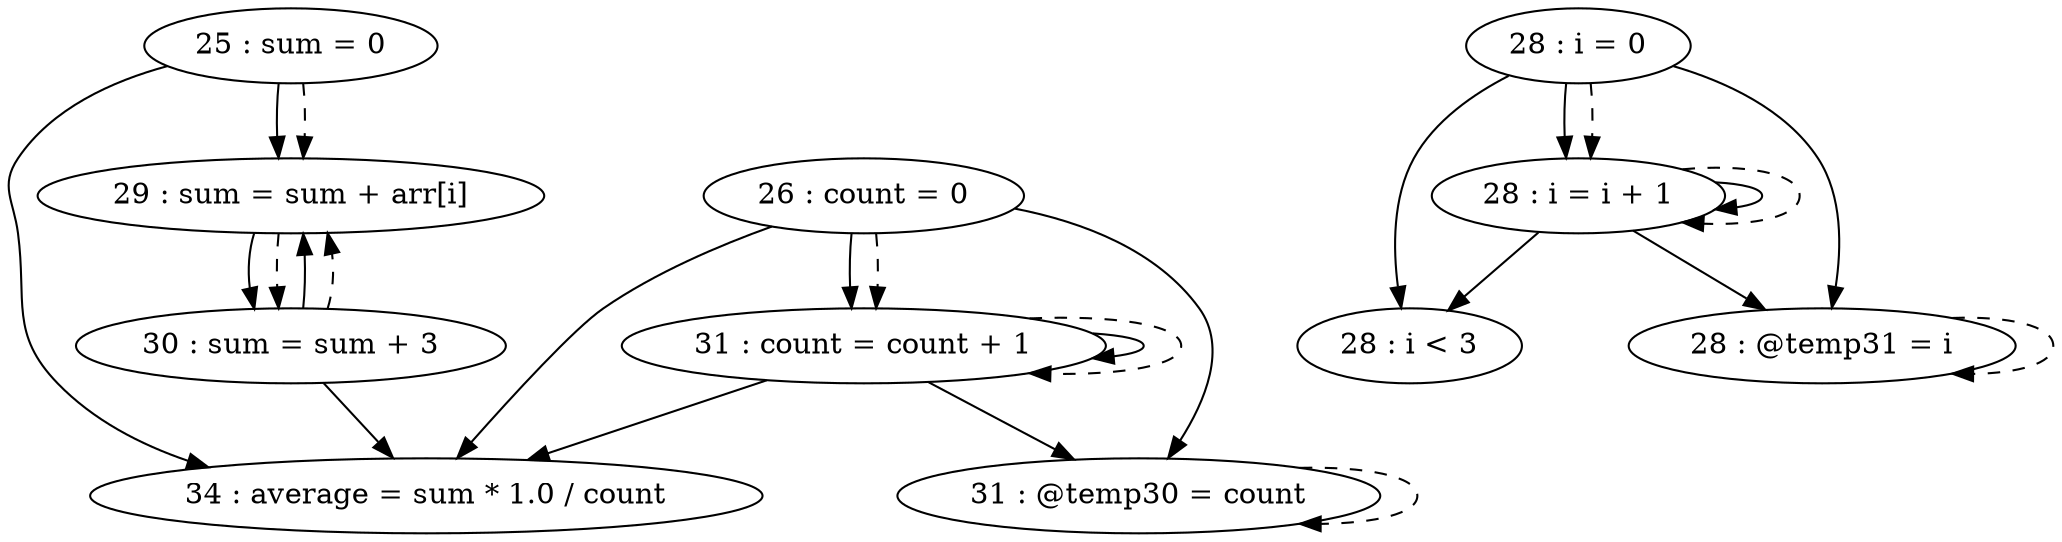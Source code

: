 digraph G {
"25 : sum = 0"
"25 : sum = 0" -> "34 : average = sum * 1.0 / count"
"25 : sum = 0" -> "29 : sum = sum + arr[i]"
"25 : sum = 0" -> "29 : sum = sum + arr[i]" [style=dashed]
"26 : count = 0"
"26 : count = 0" -> "31 : @temp30 = count"
"26 : count = 0" -> "31 : count = count + 1"
"26 : count = 0" -> "34 : average = sum * 1.0 / count"
"26 : count = 0" -> "31 : count = count + 1" [style=dashed]
"28 : i = 0"
"28 : i = 0" -> "28 : i = i + 1"
"28 : i = 0" -> "28 : i < 3"
"28 : i = 0" -> "28 : @temp31 = i"
"28 : i = 0" -> "28 : i = i + 1" [style=dashed]
"28 : i < 3"
"29 : sum = sum + arr[i]"
"29 : sum = sum + arr[i]" -> "30 : sum = sum + 3"
"29 : sum = sum + arr[i]" -> "30 : sum = sum + 3" [style=dashed]
"30 : sum = sum + 3"
"30 : sum = sum + 3" -> "34 : average = sum * 1.0 / count"
"30 : sum = sum + 3" -> "29 : sum = sum + arr[i]"
"30 : sum = sum + 3" -> "29 : sum = sum + arr[i]" [style=dashed]
"31 : @temp30 = count"
"31 : @temp30 = count" -> "31 : @temp30 = count" [style=dashed]
"31 : count = count + 1"
"31 : count = count + 1" -> "31 : @temp30 = count"
"31 : count = count + 1" -> "31 : count = count + 1"
"31 : count = count + 1" -> "34 : average = sum * 1.0 / count"
"31 : count = count + 1" -> "31 : count = count + 1" [style=dashed]
"28 : @temp31 = i"
"28 : @temp31 = i" -> "28 : @temp31 = i" [style=dashed]
"28 : i = i + 1"
"28 : i = i + 1" -> "28 : i = i + 1"
"28 : i = i + 1" -> "28 : i < 3"
"28 : i = i + 1" -> "28 : @temp31 = i"
"28 : i = i + 1" -> "28 : i = i + 1" [style=dashed]
"34 : average = sum * 1.0 / count"
}